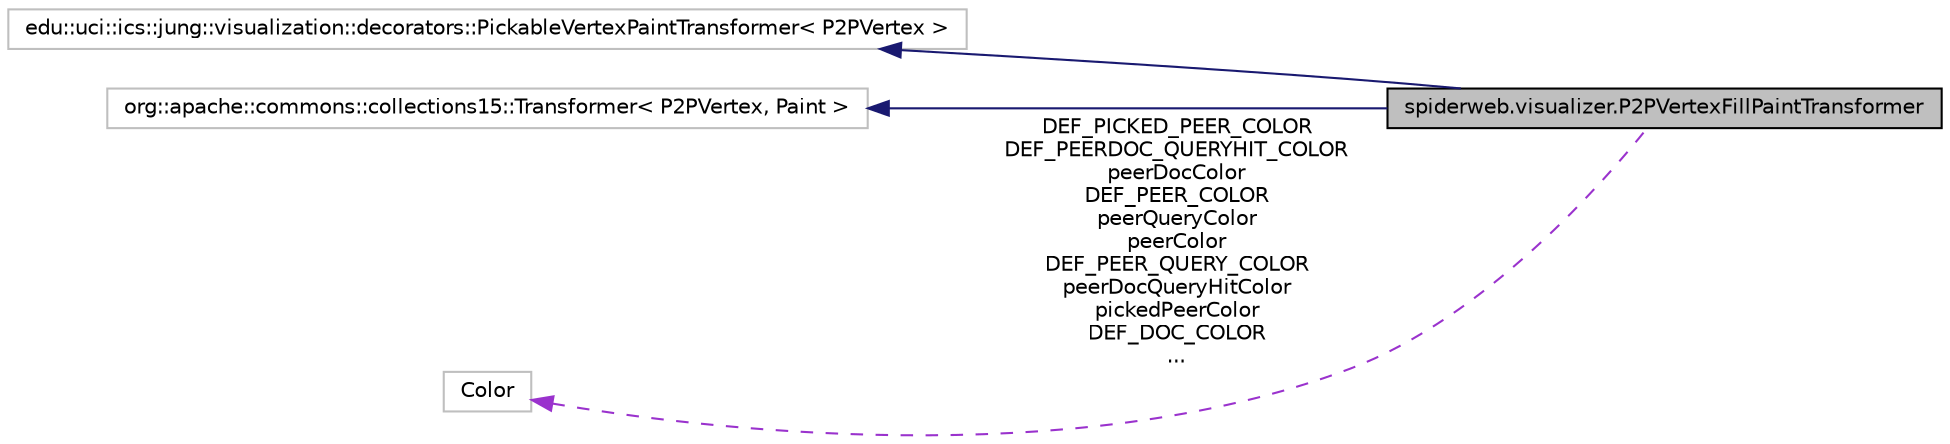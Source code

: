 digraph G
{
  edge [fontname="Helvetica",fontsize="10",labelfontname="Helvetica",labelfontsize="10"];
  node [fontname="Helvetica",fontsize="10",shape=record];
  rankdir=LR;
  Node1 [label="spiderweb.visualizer.P2PVertexFillPaintTransformer",height=0.2,width=0.4,color="black", fillcolor="grey75", style="filled" fontcolor="black"];
  Node2 -> Node1 [dir=back,color="midnightblue",fontsize="10",style="solid",fontname="Helvetica"];
  Node2 [label="edu::uci::ics::jung::visualization::decorators::PickableVertexPaintTransformer\< P2PVertex \>",height=0.2,width=0.4,color="grey75", fillcolor="white", style="filled"];
  Node3 -> Node1 [dir=back,color="midnightblue",fontsize="10",style="solid",fontname="Helvetica"];
  Node3 [label="org::apache::commons::collections15::Transformer\< P2PVertex, Paint \>",height=0.2,width=0.4,color="grey75", fillcolor="white", style="filled"];
  Node4 -> Node1 [dir=back,color="darkorchid3",fontsize="10",style="dashed",label="DEF_PICKED_PEER_COLOR\nDEF_PEERDOC_QUERYHIT_COLOR\npeerDocColor\nDEF_PEER_COLOR\npeerQueryColor\npeerColor\nDEF_PEER_QUERY_COLOR\npeerDocQueryHitColor\npickedPeerColor\nDEF_DOC_COLOR\n...",fontname="Helvetica"];
  Node4 [label="Color",height=0.2,width=0.4,color="grey75", fillcolor="white", style="filled"];
}
